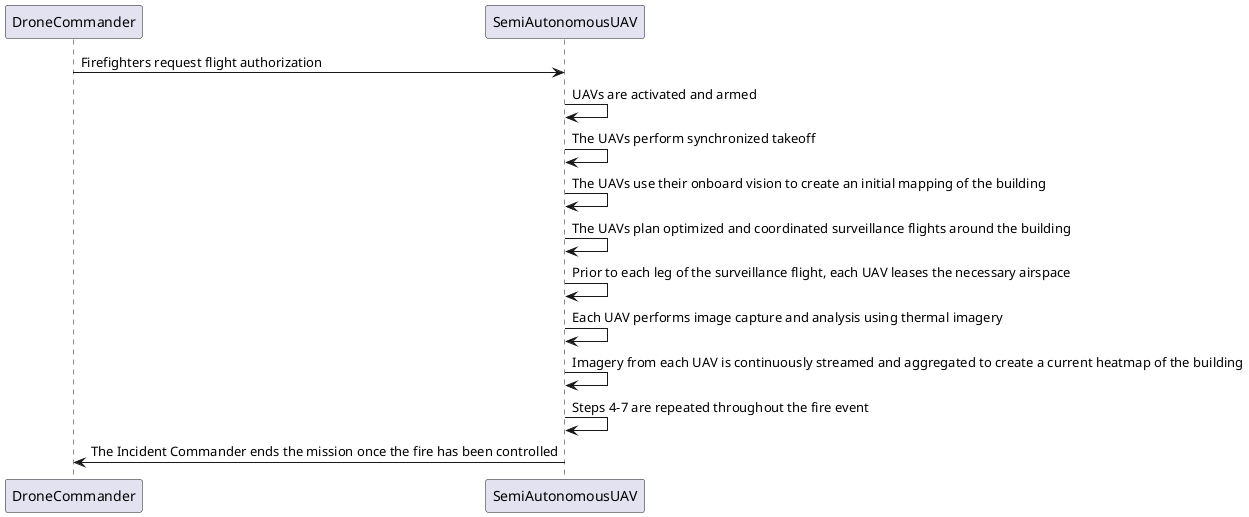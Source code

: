 @startuml "Structural Fire Fighting"

DroneCommander -> SemiAutonomousUAV: Firefighters request flight authorization
SemiAutonomousUAV -> SemiAutonomousUAV: UAVs are activated and armed
SemiAutonomousUAV -> SemiAutonomousUAV: The UAVs perform synchronized takeoff
SemiAutonomousUAV -> SemiAutonomousUAV: The UAVs use their onboard vision to create an initial mapping of the building
SemiAutonomousUAV -> SemiAutonomousUAV: The UAVs plan optimized and coordinated surveillance flights around the building
SemiAutonomousUAV -> SemiAutonomousUAV: Prior to each leg of the surveillance flight, each UAV leases the necessary airspace
SemiAutonomousUAV -> SemiAutonomousUAV: Each UAV performs image capture and analysis using thermal imagery
SemiAutonomousUAV -> SemiAutonomousUAV: Imagery from each UAV is continuously streamed and aggregated to create a current heatmap of the building
SemiAutonomousUAV -> SemiAutonomousUAV: Steps 4-7 are repeated throughout the fire event
SemiAutonomousUAV -> DroneCommander: The Incident Commander ends the mission once the fire has been controlled

@enduml
